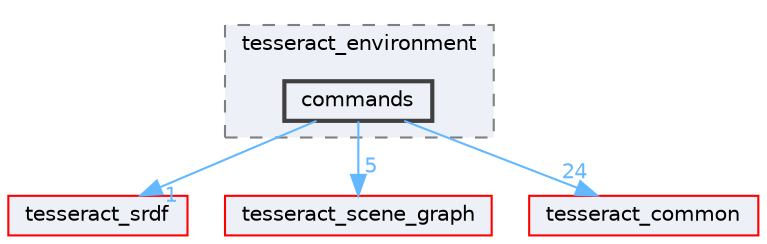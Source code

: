 digraph "tesseract_environment/include/tesseract_environment/commands"
{
 // LATEX_PDF_SIZE
  bgcolor="transparent";
  edge [fontname=Helvetica,fontsize=10,labelfontname=Helvetica,labelfontsize=10];
  node [fontname=Helvetica,fontsize=10,shape=box,height=0.2,width=0.4];
  compound=true
  subgraph clusterdir_f6417c3decc579133793ee69d42ad4ec {
    graph [ bgcolor="#edf0f7", pencolor="grey50", label="tesseract_environment", fontname=Helvetica,fontsize=10 style="filled,dashed", URL="dir_f6417c3decc579133793ee69d42ad4ec.html",tooltip=""]
  dir_4c32fca2cb1417cc3fb73167ab0d0efc [label="commands", fillcolor="#edf0f7", color="grey25", style="filled,bold", URL="dir_4c32fca2cb1417cc3fb73167ab0d0efc.html",tooltip=""];
  }
  dir_2f96e717e53b6f43ed86f094687f9234 [label="tesseract_srdf", fillcolor="#edf0f7", color="red", style="filled", URL="dir_2f96e717e53b6f43ed86f094687f9234.html",tooltip=""];
  dir_80ecf6fe8b2ccd2d6af6fe314205f076 [label="tesseract_scene_graph", fillcolor="#edf0f7", color="red", style="filled", URL="dir_80ecf6fe8b2ccd2d6af6fe314205f076.html",tooltip=""];
  dir_8430b83f3af685b4c96d298a32e9aa37 [label="tesseract_common", fillcolor="#edf0f7", color="red", style="filled", URL="dir_8430b83f3af685b4c96d298a32e9aa37.html",tooltip=""];
  dir_4c32fca2cb1417cc3fb73167ab0d0efc->dir_2f96e717e53b6f43ed86f094687f9234 [headlabel="1", labeldistance=1.5 headhref="dir_000005_000089.html" color="steelblue1" fontcolor="steelblue1"];
  dir_4c32fca2cb1417cc3fb73167ab0d0efc->dir_80ecf6fe8b2ccd2d6af6fe314205f076 [headlabel="5", labeldistance=1.5 headhref="dir_000005_000087.html" color="steelblue1" fontcolor="steelblue1"];
  dir_4c32fca2cb1417cc3fb73167ab0d0efc->dir_8430b83f3af685b4c96d298a32e9aa37 [headlabel="24", labeldistance=1.5 headhref="dir_000005_000075.html" color="steelblue1" fontcolor="steelblue1"];
}
